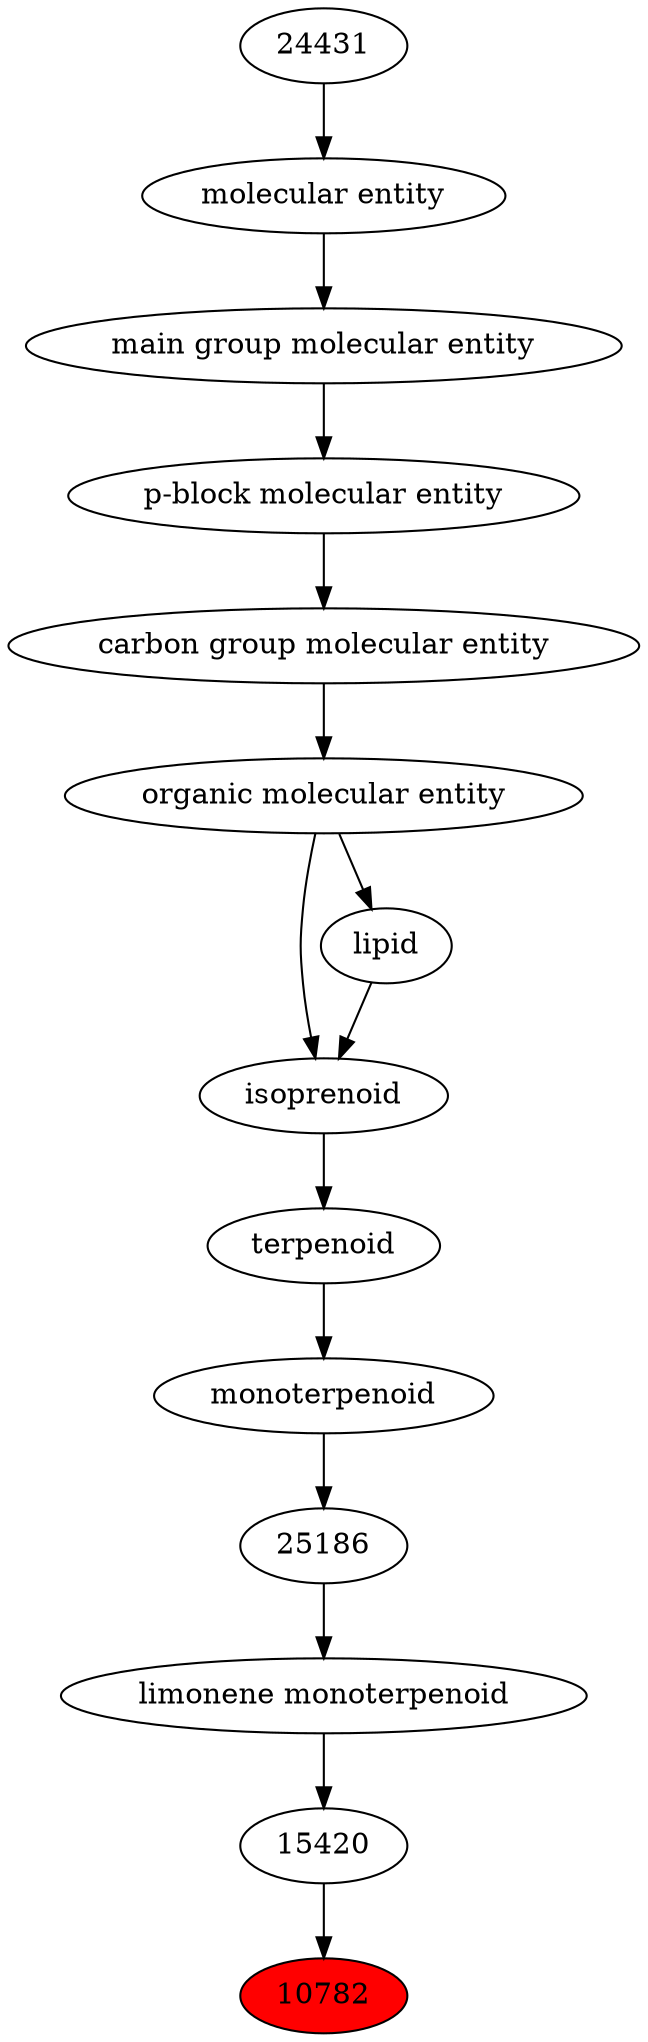 digraph tree{ 
10782 [label="10782" fillcolor=red style=filled]
15420 -> 10782
15420 [label="15420"]
25040 -> 15420
25040 [label="limonene monoterpenoid"]
25186 -> 25040
25186 [label="25186"]
25409 -> 25186
25409 [label="monoterpenoid"]
26873 -> 25409
26873 [label="terpenoid"]
24913 -> 26873
24913 [label="isoprenoid"]
18059 -> 24913
50860 -> 24913
18059 [label="lipid"]
50860 -> 18059
50860 [label="organic molecular entity"]
33582 -> 50860
33582 [label="carbon group molecular entity"]
33675 -> 33582
33675 [label="p-block molecular entity"]
33579 -> 33675
33579 [label="main group molecular entity"]
23367 -> 33579
23367 [label="molecular entity"]
24431 -> 23367
24431 [label="24431"]
}